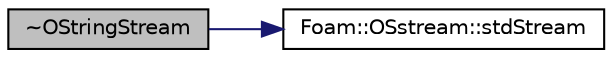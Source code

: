 digraph "~OStringStream"
{
  bgcolor="transparent";
  edge [fontname="Helvetica",fontsize="10",labelfontname="Helvetica",labelfontsize="10"];
  node [fontname="Helvetica",fontsize="10",shape=record];
  rankdir="LR";
  Node1 [label="~OStringStream",height=0.2,width=0.4,color="black", fillcolor="grey75", style="filled", fontcolor="black"];
  Node1 -> Node2 [color="midnightblue",fontsize="10",style="solid",fontname="Helvetica"];
  Node2 [label="Foam::OSstream::stdStream",height=0.2,width=0.4,color="black",URL="$a01736.html#a54d3f1bc6b6beef93ef6b2527f0b0534",tooltip="Access to underlying std::ostream. "];
}
